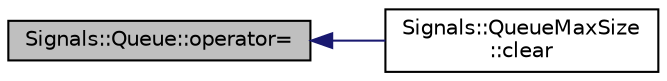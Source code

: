 digraph "Signals::Queue::operator="
{
 // INTERACTIVE_SVG=YES
  edge [fontname="Helvetica",fontsize="10",labelfontname="Helvetica",labelfontsize="10"];
  node [fontname="Helvetica",fontsize="10",shape=record];
  rankdir="LR";
  Node1 [label="Signals::Queue::operator=",height=0.2,width=0.4,color="black", fillcolor="grey75", style="filled", fontcolor="black"];
  Node1 -> Node2 [dir="back",color="midnightblue",fontsize="10",style="solid",fontname="Helvetica"];
  Node2 [label="Signals::QueueMaxSize\l::clear",height=0.2,width=0.4,color="black", fillcolor="white", style="filled",URL="$class_signals_1_1_queue_max_size.html#a32f7f30ea92ecdca4fee1720fdf22504"];
}
